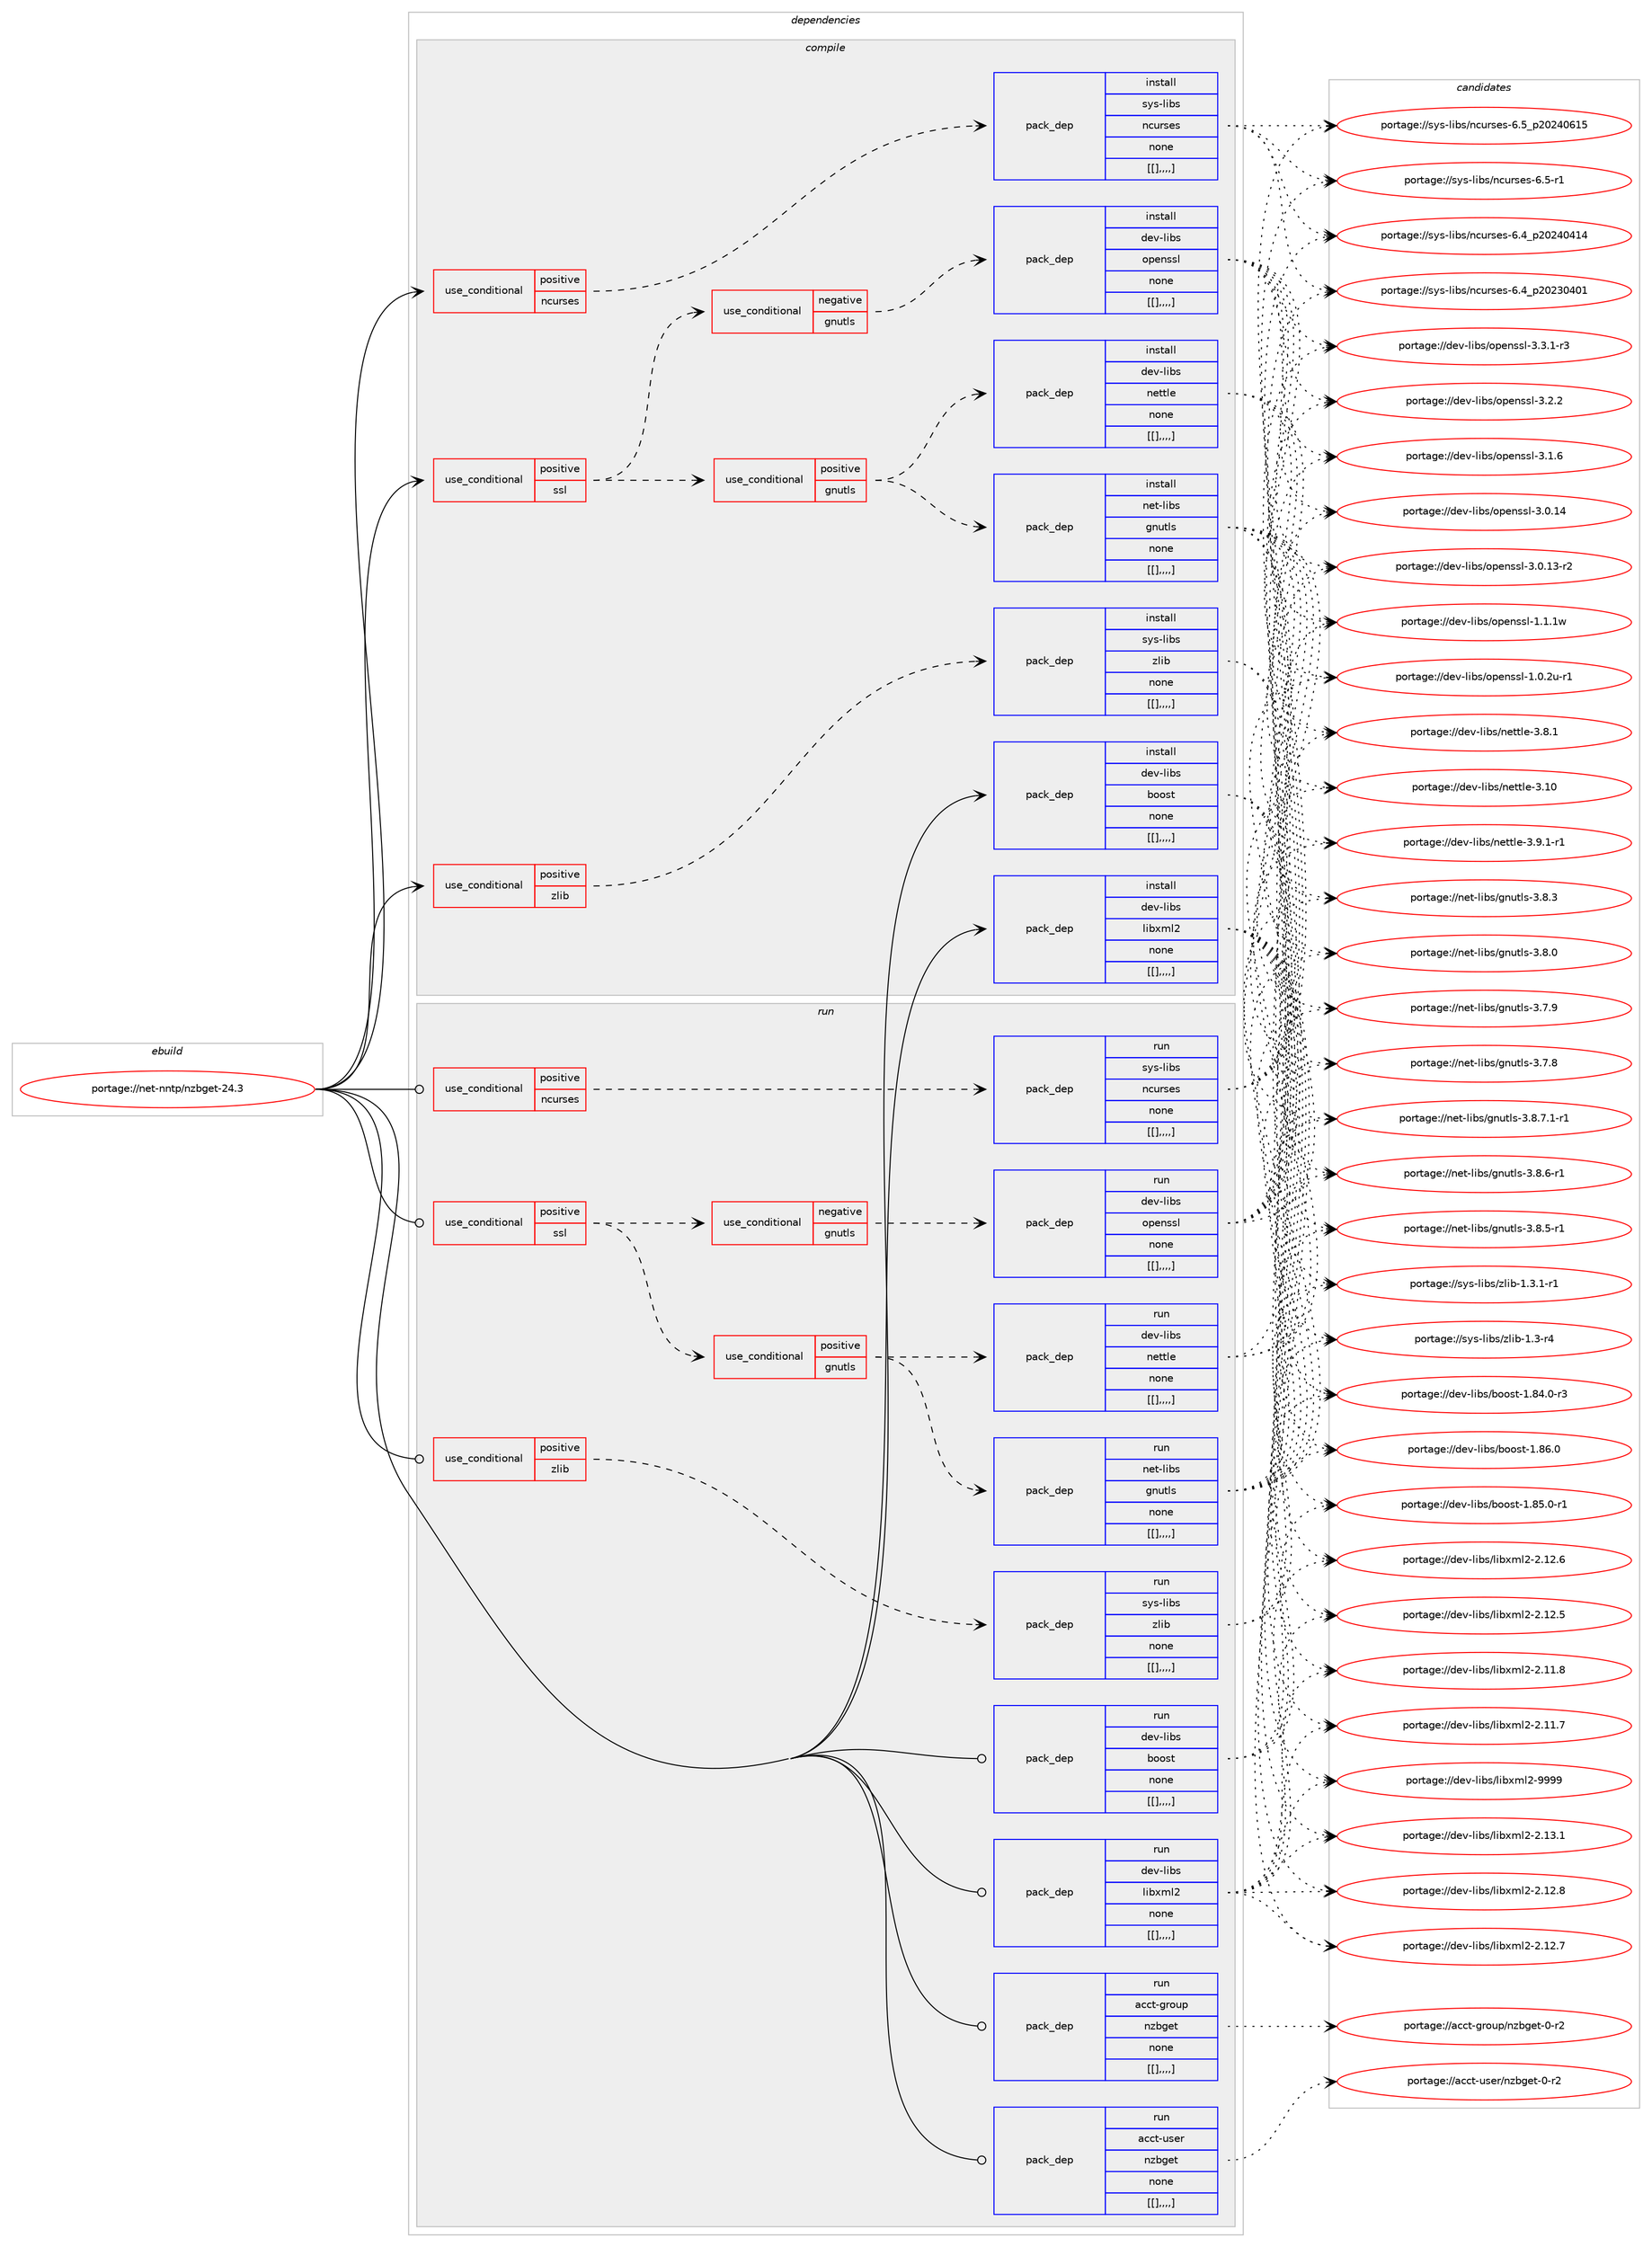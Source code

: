 digraph prolog {

# *************
# Graph options
# *************

newrank=true;
concentrate=true;
compound=true;
graph [rankdir=LR,fontname=Helvetica,fontsize=10,ranksep=1.5];#, ranksep=2.5, nodesep=0.2];
edge  [arrowhead=vee];
node  [fontname=Helvetica,fontsize=10];

# **********
# The ebuild
# **********

subgraph cluster_leftcol {
color=gray;
label=<<i>ebuild</i>>;
id [label="portage://net-nntp/nzbget-24.3", color=red, width=4, href="../net-nntp/nzbget-24.3.svg"];
}

# ****************
# The dependencies
# ****************

subgraph cluster_midcol {
color=gray;
label=<<i>dependencies</i>>;
subgraph cluster_compile {
fillcolor="#eeeeee";
style=filled;
label=<<i>compile</i>>;
subgraph cond104048 {
dependency396256 [label=<<TABLE BORDER="0" CELLBORDER="1" CELLSPACING="0" CELLPADDING="4"><TR><TD ROWSPAN="3" CELLPADDING="10">use_conditional</TD></TR><TR><TD>positive</TD></TR><TR><TD>ncurses</TD></TR></TABLE>>, shape=none, color=red];
subgraph pack289303 {
dependency396257 [label=<<TABLE BORDER="0" CELLBORDER="1" CELLSPACING="0" CELLPADDING="4" WIDTH="220"><TR><TD ROWSPAN="6" CELLPADDING="30">pack_dep</TD></TR><TR><TD WIDTH="110">install</TD></TR><TR><TD>sys-libs</TD></TR><TR><TD>ncurses</TD></TR><TR><TD>none</TD></TR><TR><TD>[[],,,,]</TD></TR></TABLE>>, shape=none, color=blue];
}
dependency396256:e -> dependency396257:w [weight=20,style="dashed",arrowhead="vee"];
}
id:e -> dependency396256:w [weight=20,style="solid",arrowhead="vee"];
subgraph cond104049 {
dependency396258 [label=<<TABLE BORDER="0" CELLBORDER="1" CELLSPACING="0" CELLPADDING="4"><TR><TD ROWSPAN="3" CELLPADDING="10">use_conditional</TD></TR><TR><TD>positive</TD></TR><TR><TD>ssl</TD></TR></TABLE>>, shape=none, color=red];
subgraph cond104050 {
dependency396259 [label=<<TABLE BORDER="0" CELLBORDER="1" CELLSPACING="0" CELLPADDING="4"><TR><TD ROWSPAN="3" CELLPADDING="10">use_conditional</TD></TR><TR><TD>positive</TD></TR><TR><TD>gnutls</TD></TR></TABLE>>, shape=none, color=red];
subgraph pack289304 {
dependency396260 [label=<<TABLE BORDER="0" CELLBORDER="1" CELLSPACING="0" CELLPADDING="4" WIDTH="220"><TR><TD ROWSPAN="6" CELLPADDING="30">pack_dep</TD></TR><TR><TD WIDTH="110">install</TD></TR><TR><TD>net-libs</TD></TR><TR><TD>gnutls</TD></TR><TR><TD>none</TD></TR><TR><TD>[[],,,,]</TD></TR></TABLE>>, shape=none, color=blue];
}
dependency396259:e -> dependency396260:w [weight=20,style="dashed",arrowhead="vee"];
subgraph pack289305 {
dependency396261 [label=<<TABLE BORDER="0" CELLBORDER="1" CELLSPACING="0" CELLPADDING="4" WIDTH="220"><TR><TD ROWSPAN="6" CELLPADDING="30">pack_dep</TD></TR><TR><TD WIDTH="110">install</TD></TR><TR><TD>dev-libs</TD></TR><TR><TD>nettle</TD></TR><TR><TD>none</TD></TR><TR><TD>[[],,,,]</TD></TR></TABLE>>, shape=none, color=blue];
}
dependency396259:e -> dependency396261:w [weight=20,style="dashed",arrowhead="vee"];
}
dependency396258:e -> dependency396259:w [weight=20,style="dashed",arrowhead="vee"];
subgraph cond104051 {
dependency396262 [label=<<TABLE BORDER="0" CELLBORDER="1" CELLSPACING="0" CELLPADDING="4"><TR><TD ROWSPAN="3" CELLPADDING="10">use_conditional</TD></TR><TR><TD>negative</TD></TR><TR><TD>gnutls</TD></TR></TABLE>>, shape=none, color=red];
subgraph pack289306 {
dependency396263 [label=<<TABLE BORDER="0" CELLBORDER="1" CELLSPACING="0" CELLPADDING="4" WIDTH="220"><TR><TD ROWSPAN="6" CELLPADDING="30">pack_dep</TD></TR><TR><TD WIDTH="110">install</TD></TR><TR><TD>dev-libs</TD></TR><TR><TD>openssl</TD></TR><TR><TD>none</TD></TR><TR><TD>[[],,,,]</TD></TR></TABLE>>, shape=none, color=blue];
}
dependency396262:e -> dependency396263:w [weight=20,style="dashed",arrowhead="vee"];
}
dependency396258:e -> dependency396262:w [weight=20,style="dashed",arrowhead="vee"];
}
id:e -> dependency396258:w [weight=20,style="solid",arrowhead="vee"];
subgraph cond104052 {
dependency396264 [label=<<TABLE BORDER="0" CELLBORDER="1" CELLSPACING="0" CELLPADDING="4"><TR><TD ROWSPAN="3" CELLPADDING="10">use_conditional</TD></TR><TR><TD>positive</TD></TR><TR><TD>zlib</TD></TR></TABLE>>, shape=none, color=red];
subgraph pack289307 {
dependency396265 [label=<<TABLE BORDER="0" CELLBORDER="1" CELLSPACING="0" CELLPADDING="4" WIDTH="220"><TR><TD ROWSPAN="6" CELLPADDING="30">pack_dep</TD></TR><TR><TD WIDTH="110">install</TD></TR><TR><TD>sys-libs</TD></TR><TR><TD>zlib</TD></TR><TR><TD>none</TD></TR><TR><TD>[[],,,,]</TD></TR></TABLE>>, shape=none, color=blue];
}
dependency396264:e -> dependency396265:w [weight=20,style="dashed",arrowhead="vee"];
}
id:e -> dependency396264:w [weight=20,style="solid",arrowhead="vee"];
subgraph pack289308 {
dependency396266 [label=<<TABLE BORDER="0" CELLBORDER="1" CELLSPACING="0" CELLPADDING="4" WIDTH="220"><TR><TD ROWSPAN="6" CELLPADDING="30">pack_dep</TD></TR><TR><TD WIDTH="110">install</TD></TR><TR><TD>dev-libs</TD></TR><TR><TD>boost</TD></TR><TR><TD>none</TD></TR><TR><TD>[[],,,,]</TD></TR></TABLE>>, shape=none, color=blue];
}
id:e -> dependency396266:w [weight=20,style="solid",arrowhead="vee"];
subgraph pack289309 {
dependency396267 [label=<<TABLE BORDER="0" CELLBORDER="1" CELLSPACING="0" CELLPADDING="4" WIDTH="220"><TR><TD ROWSPAN="6" CELLPADDING="30">pack_dep</TD></TR><TR><TD WIDTH="110">install</TD></TR><TR><TD>dev-libs</TD></TR><TR><TD>libxml2</TD></TR><TR><TD>none</TD></TR><TR><TD>[[],,,,]</TD></TR></TABLE>>, shape=none, color=blue];
}
id:e -> dependency396267:w [weight=20,style="solid",arrowhead="vee"];
}
subgraph cluster_compileandrun {
fillcolor="#eeeeee";
style=filled;
label=<<i>compile and run</i>>;
}
subgraph cluster_run {
fillcolor="#eeeeee";
style=filled;
label=<<i>run</i>>;
subgraph cond104053 {
dependency396268 [label=<<TABLE BORDER="0" CELLBORDER="1" CELLSPACING="0" CELLPADDING="4"><TR><TD ROWSPAN="3" CELLPADDING="10">use_conditional</TD></TR><TR><TD>positive</TD></TR><TR><TD>ncurses</TD></TR></TABLE>>, shape=none, color=red];
subgraph pack289310 {
dependency396269 [label=<<TABLE BORDER="0" CELLBORDER="1" CELLSPACING="0" CELLPADDING="4" WIDTH="220"><TR><TD ROWSPAN="6" CELLPADDING="30">pack_dep</TD></TR><TR><TD WIDTH="110">run</TD></TR><TR><TD>sys-libs</TD></TR><TR><TD>ncurses</TD></TR><TR><TD>none</TD></TR><TR><TD>[[],,,,]</TD></TR></TABLE>>, shape=none, color=blue];
}
dependency396268:e -> dependency396269:w [weight=20,style="dashed",arrowhead="vee"];
}
id:e -> dependency396268:w [weight=20,style="solid",arrowhead="odot"];
subgraph cond104054 {
dependency396270 [label=<<TABLE BORDER="0" CELLBORDER="1" CELLSPACING="0" CELLPADDING="4"><TR><TD ROWSPAN="3" CELLPADDING="10">use_conditional</TD></TR><TR><TD>positive</TD></TR><TR><TD>ssl</TD></TR></TABLE>>, shape=none, color=red];
subgraph cond104055 {
dependency396271 [label=<<TABLE BORDER="0" CELLBORDER="1" CELLSPACING="0" CELLPADDING="4"><TR><TD ROWSPAN="3" CELLPADDING="10">use_conditional</TD></TR><TR><TD>positive</TD></TR><TR><TD>gnutls</TD></TR></TABLE>>, shape=none, color=red];
subgraph pack289311 {
dependency396272 [label=<<TABLE BORDER="0" CELLBORDER="1" CELLSPACING="0" CELLPADDING="4" WIDTH="220"><TR><TD ROWSPAN="6" CELLPADDING="30">pack_dep</TD></TR><TR><TD WIDTH="110">run</TD></TR><TR><TD>net-libs</TD></TR><TR><TD>gnutls</TD></TR><TR><TD>none</TD></TR><TR><TD>[[],,,,]</TD></TR></TABLE>>, shape=none, color=blue];
}
dependency396271:e -> dependency396272:w [weight=20,style="dashed",arrowhead="vee"];
subgraph pack289312 {
dependency396273 [label=<<TABLE BORDER="0" CELLBORDER="1" CELLSPACING="0" CELLPADDING="4" WIDTH="220"><TR><TD ROWSPAN="6" CELLPADDING="30">pack_dep</TD></TR><TR><TD WIDTH="110">run</TD></TR><TR><TD>dev-libs</TD></TR><TR><TD>nettle</TD></TR><TR><TD>none</TD></TR><TR><TD>[[],,,,]</TD></TR></TABLE>>, shape=none, color=blue];
}
dependency396271:e -> dependency396273:w [weight=20,style="dashed",arrowhead="vee"];
}
dependency396270:e -> dependency396271:w [weight=20,style="dashed",arrowhead="vee"];
subgraph cond104056 {
dependency396274 [label=<<TABLE BORDER="0" CELLBORDER="1" CELLSPACING="0" CELLPADDING="4"><TR><TD ROWSPAN="3" CELLPADDING="10">use_conditional</TD></TR><TR><TD>negative</TD></TR><TR><TD>gnutls</TD></TR></TABLE>>, shape=none, color=red];
subgraph pack289313 {
dependency396275 [label=<<TABLE BORDER="0" CELLBORDER="1" CELLSPACING="0" CELLPADDING="4" WIDTH="220"><TR><TD ROWSPAN="6" CELLPADDING="30">pack_dep</TD></TR><TR><TD WIDTH="110">run</TD></TR><TR><TD>dev-libs</TD></TR><TR><TD>openssl</TD></TR><TR><TD>none</TD></TR><TR><TD>[[],,,,]</TD></TR></TABLE>>, shape=none, color=blue];
}
dependency396274:e -> dependency396275:w [weight=20,style="dashed",arrowhead="vee"];
}
dependency396270:e -> dependency396274:w [weight=20,style="dashed",arrowhead="vee"];
}
id:e -> dependency396270:w [weight=20,style="solid",arrowhead="odot"];
subgraph cond104057 {
dependency396276 [label=<<TABLE BORDER="0" CELLBORDER="1" CELLSPACING="0" CELLPADDING="4"><TR><TD ROWSPAN="3" CELLPADDING="10">use_conditional</TD></TR><TR><TD>positive</TD></TR><TR><TD>zlib</TD></TR></TABLE>>, shape=none, color=red];
subgraph pack289314 {
dependency396277 [label=<<TABLE BORDER="0" CELLBORDER="1" CELLSPACING="0" CELLPADDING="4" WIDTH="220"><TR><TD ROWSPAN="6" CELLPADDING="30">pack_dep</TD></TR><TR><TD WIDTH="110">run</TD></TR><TR><TD>sys-libs</TD></TR><TR><TD>zlib</TD></TR><TR><TD>none</TD></TR><TR><TD>[[],,,,]</TD></TR></TABLE>>, shape=none, color=blue];
}
dependency396276:e -> dependency396277:w [weight=20,style="dashed",arrowhead="vee"];
}
id:e -> dependency396276:w [weight=20,style="solid",arrowhead="odot"];
subgraph pack289315 {
dependency396278 [label=<<TABLE BORDER="0" CELLBORDER="1" CELLSPACING="0" CELLPADDING="4" WIDTH="220"><TR><TD ROWSPAN="6" CELLPADDING="30">pack_dep</TD></TR><TR><TD WIDTH="110">run</TD></TR><TR><TD>acct-group</TD></TR><TR><TD>nzbget</TD></TR><TR><TD>none</TD></TR><TR><TD>[[],,,,]</TD></TR></TABLE>>, shape=none, color=blue];
}
id:e -> dependency396278:w [weight=20,style="solid",arrowhead="odot"];
subgraph pack289316 {
dependency396279 [label=<<TABLE BORDER="0" CELLBORDER="1" CELLSPACING="0" CELLPADDING="4" WIDTH="220"><TR><TD ROWSPAN="6" CELLPADDING="30">pack_dep</TD></TR><TR><TD WIDTH="110">run</TD></TR><TR><TD>acct-user</TD></TR><TR><TD>nzbget</TD></TR><TR><TD>none</TD></TR><TR><TD>[[],,,,]</TD></TR></TABLE>>, shape=none, color=blue];
}
id:e -> dependency396279:w [weight=20,style="solid",arrowhead="odot"];
subgraph pack289317 {
dependency396280 [label=<<TABLE BORDER="0" CELLBORDER="1" CELLSPACING="0" CELLPADDING="4" WIDTH="220"><TR><TD ROWSPAN="6" CELLPADDING="30">pack_dep</TD></TR><TR><TD WIDTH="110">run</TD></TR><TR><TD>dev-libs</TD></TR><TR><TD>boost</TD></TR><TR><TD>none</TD></TR><TR><TD>[[],,,,]</TD></TR></TABLE>>, shape=none, color=blue];
}
id:e -> dependency396280:w [weight=20,style="solid",arrowhead="odot"];
subgraph pack289318 {
dependency396281 [label=<<TABLE BORDER="0" CELLBORDER="1" CELLSPACING="0" CELLPADDING="4" WIDTH="220"><TR><TD ROWSPAN="6" CELLPADDING="30">pack_dep</TD></TR><TR><TD WIDTH="110">run</TD></TR><TR><TD>dev-libs</TD></TR><TR><TD>libxml2</TD></TR><TR><TD>none</TD></TR><TR><TD>[[],,,,]</TD></TR></TABLE>>, shape=none, color=blue];
}
id:e -> dependency396281:w [weight=20,style="solid",arrowhead="odot"];
}
}

# **************
# The candidates
# **************

subgraph cluster_choices {
rank=same;
color=gray;
label=<<i>candidates</i>>;

subgraph choice289303 {
color=black;
nodesep=1;
choice1151211154510810598115471109911711411510111545544653951125048505248544953 [label="portage://sys-libs/ncurses-6.5_p20240615", color=red, width=4,href="../sys-libs/ncurses-6.5_p20240615.svg"];
choice11512111545108105981154711099117114115101115455446534511449 [label="portage://sys-libs/ncurses-6.5-r1", color=red, width=4,href="../sys-libs/ncurses-6.5-r1.svg"];
choice1151211154510810598115471109911711411510111545544652951125048505248524952 [label="portage://sys-libs/ncurses-6.4_p20240414", color=red, width=4,href="../sys-libs/ncurses-6.4_p20240414.svg"];
choice1151211154510810598115471109911711411510111545544652951125048505148524849 [label="portage://sys-libs/ncurses-6.4_p20230401", color=red, width=4,href="../sys-libs/ncurses-6.4_p20230401.svg"];
dependency396257:e -> choice1151211154510810598115471109911711411510111545544653951125048505248544953:w [style=dotted,weight="100"];
dependency396257:e -> choice11512111545108105981154711099117114115101115455446534511449:w [style=dotted,weight="100"];
dependency396257:e -> choice1151211154510810598115471109911711411510111545544652951125048505248524952:w [style=dotted,weight="100"];
dependency396257:e -> choice1151211154510810598115471109911711411510111545544652951125048505148524849:w [style=dotted,weight="100"];
}
subgraph choice289304 {
color=black;
nodesep=1;
choice11010111645108105981154710311011711610811545514656465546494511449 [label="portage://net-libs/gnutls-3.8.7.1-r1", color=red, width=4,href="../net-libs/gnutls-3.8.7.1-r1.svg"];
choice1101011164510810598115471031101171161081154551465646544511449 [label="portage://net-libs/gnutls-3.8.6-r1", color=red, width=4,href="../net-libs/gnutls-3.8.6-r1.svg"];
choice1101011164510810598115471031101171161081154551465646534511449 [label="portage://net-libs/gnutls-3.8.5-r1", color=red, width=4,href="../net-libs/gnutls-3.8.5-r1.svg"];
choice110101116451081059811547103110117116108115455146564651 [label="portage://net-libs/gnutls-3.8.3", color=red, width=4,href="../net-libs/gnutls-3.8.3.svg"];
choice110101116451081059811547103110117116108115455146564648 [label="portage://net-libs/gnutls-3.8.0", color=red, width=4,href="../net-libs/gnutls-3.8.0.svg"];
choice110101116451081059811547103110117116108115455146554657 [label="portage://net-libs/gnutls-3.7.9", color=red, width=4,href="../net-libs/gnutls-3.7.9.svg"];
choice110101116451081059811547103110117116108115455146554656 [label="portage://net-libs/gnutls-3.7.8", color=red, width=4,href="../net-libs/gnutls-3.7.8.svg"];
dependency396260:e -> choice11010111645108105981154710311011711610811545514656465546494511449:w [style=dotted,weight="100"];
dependency396260:e -> choice1101011164510810598115471031101171161081154551465646544511449:w [style=dotted,weight="100"];
dependency396260:e -> choice1101011164510810598115471031101171161081154551465646534511449:w [style=dotted,weight="100"];
dependency396260:e -> choice110101116451081059811547103110117116108115455146564651:w [style=dotted,weight="100"];
dependency396260:e -> choice110101116451081059811547103110117116108115455146564648:w [style=dotted,weight="100"];
dependency396260:e -> choice110101116451081059811547103110117116108115455146554657:w [style=dotted,weight="100"];
dependency396260:e -> choice110101116451081059811547103110117116108115455146554656:w [style=dotted,weight="100"];
}
subgraph choice289305 {
color=black;
nodesep=1;
choice1001011184510810598115471101011161161081014551464948 [label="portage://dev-libs/nettle-3.10", color=red, width=4,href="../dev-libs/nettle-3.10.svg"];
choice1001011184510810598115471101011161161081014551465746494511449 [label="portage://dev-libs/nettle-3.9.1-r1", color=red, width=4,href="../dev-libs/nettle-3.9.1-r1.svg"];
choice100101118451081059811547110101116116108101455146564649 [label="portage://dev-libs/nettle-3.8.1", color=red, width=4,href="../dev-libs/nettle-3.8.1.svg"];
dependency396261:e -> choice1001011184510810598115471101011161161081014551464948:w [style=dotted,weight="100"];
dependency396261:e -> choice1001011184510810598115471101011161161081014551465746494511449:w [style=dotted,weight="100"];
dependency396261:e -> choice100101118451081059811547110101116116108101455146564649:w [style=dotted,weight="100"];
}
subgraph choice289306 {
color=black;
nodesep=1;
choice1001011184510810598115471111121011101151151084551465146494511451 [label="portage://dev-libs/openssl-3.3.1-r3", color=red, width=4,href="../dev-libs/openssl-3.3.1-r3.svg"];
choice100101118451081059811547111112101110115115108455146504650 [label="portage://dev-libs/openssl-3.2.2", color=red, width=4,href="../dev-libs/openssl-3.2.2.svg"];
choice100101118451081059811547111112101110115115108455146494654 [label="portage://dev-libs/openssl-3.1.6", color=red, width=4,href="../dev-libs/openssl-3.1.6.svg"];
choice10010111845108105981154711111210111011511510845514648464952 [label="portage://dev-libs/openssl-3.0.14", color=red, width=4,href="../dev-libs/openssl-3.0.14.svg"];
choice100101118451081059811547111112101110115115108455146484649514511450 [label="portage://dev-libs/openssl-3.0.13-r2", color=red, width=4,href="../dev-libs/openssl-3.0.13-r2.svg"];
choice100101118451081059811547111112101110115115108454946494649119 [label="portage://dev-libs/openssl-1.1.1w", color=red, width=4,href="../dev-libs/openssl-1.1.1w.svg"];
choice1001011184510810598115471111121011101151151084549464846501174511449 [label="portage://dev-libs/openssl-1.0.2u-r1", color=red, width=4,href="../dev-libs/openssl-1.0.2u-r1.svg"];
dependency396263:e -> choice1001011184510810598115471111121011101151151084551465146494511451:w [style=dotted,weight="100"];
dependency396263:e -> choice100101118451081059811547111112101110115115108455146504650:w [style=dotted,weight="100"];
dependency396263:e -> choice100101118451081059811547111112101110115115108455146494654:w [style=dotted,weight="100"];
dependency396263:e -> choice10010111845108105981154711111210111011511510845514648464952:w [style=dotted,weight="100"];
dependency396263:e -> choice100101118451081059811547111112101110115115108455146484649514511450:w [style=dotted,weight="100"];
dependency396263:e -> choice100101118451081059811547111112101110115115108454946494649119:w [style=dotted,weight="100"];
dependency396263:e -> choice1001011184510810598115471111121011101151151084549464846501174511449:w [style=dotted,weight="100"];
}
subgraph choice289307 {
color=black;
nodesep=1;
choice115121115451081059811547122108105984549465146494511449 [label="portage://sys-libs/zlib-1.3.1-r1", color=red, width=4,href="../sys-libs/zlib-1.3.1-r1.svg"];
choice11512111545108105981154712210810598454946514511452 [label="portage://sys-libs/zlib-1.3-r4", color=red, width=4,href="../sys-libs/zlib-1.3-r4.svg"];
dependency396265:e -> choice115121115451081059811547122108105984549465146494511449:w [style=dotted,weight="100"];
dependency396265:e -> choice11512111545108105981154712210810598454946514511452:w [style=dotted,weight="100"];
}
subgraph choice289308 {
color=black;
nodesep=1;
choice1001011184510810598115479811111111511645494656544648 [label="portage://dev-libs/boost-1.86.0", color=red, width=4,href="../dev-libs/boost-1.86.0.svg"];
choice10010111845108105981154798111111115116454946565346484511449 [label="portage://dev-libs/boost-1.85.0-r1", color=red, width=4,href="../dev-libs/boost-1.85.0-r1.svg"];
choice10010111845108105981154798111111115116454946565246484511451 [label="portage://dev-libs/boost-1.84.0-r3", color=red, width=4,href="../dev-libs/boost-1.84.0-r3.svg"];
dependency396266:e -> choice1001011184510810598115479811111111511645494656544648:w [style=dotted,weight="100"];
dependency396266:e -> choice10010111845108105981154798111111115116454946565346484511449:w [style=dotted,weight="100"];
dependency396266:e -> choice10010111845108105981154798111111115116454946565246484511451:w [style=dotted,weight="100"];
}
subgraph choice289309 {
color=black;
nodesep=1;
choice10010111845108105981154710810598120109108504557575757 [label="portage://dev-libs/libxml2-9999", color=red, width=4,href="../dev-libs/libxml2-9999.svg"];
choice100101118451081059811547108105981201091085045504649514649 [label="portage://dev-libs/libxml2-2.13.1", color=red, width=4,href="../dev-libs/libxml2-2.13.1.svg"];
choice100101118451081059811547108105981201091085045504649504656 [label="portage://dev-libs/libxml2-2.12.8", color=red, width=4,href="../dev-libs/libxml2-2.12.8.svg"];
choice100101118451081059811547108105981201091085045504649504655 [label="portage://dev-libs/libxml2-2.12.7", color=red, width=4,href="../dev-libs/libxml2-2.12.7.svg"];
choice100101118451081059811547108105981201091085045504649504654 [label="portage://dev-libs/libxml2-2.12.6", color=red, width=4,href="../dev-libs/libxml2-2.12.6.svg"];
choice100101118451081059811547108105981201091085045504649504653 [label="portage://dev-libs/libxml2-2.12.5", color=red, width=4,href="../dev-libs/libxml2-2.12.5.svg"];
choice100101118451081059811547108105981201091085045504649494656 [label="portage://dev-libs/libxml2-2.11.8", color=red, width=4,href="../dev-libs/libxml2-2.11.8.svg"];
choice100101118451081059811547108105981201091085045504649494655 [label="portage://dev-libs/libxml2-2.11.7", color=red, width=4,href="../dev-libs/libxml2-2.11.7.svg"];
dependency396267:e -> choice10010111845108105981154710810598120109108504557575757:w [style=dotted,weight="100"];
dependency396267:e -> choice100101118451081059811547108105981201091085045504649514649:w [style=dotted,weight="100"];
dependency396267:e -> choice100101118451081059811547108105981201091085045504649504656:w [style=dotted,weight="100"];
dependency396267:e -> choice100101118451081059811547108105981201091085045504649504655:w [style=dotted,weight="100"];
dependency396267:e -> choice100101118451081059811547108105981201091085045504649504654:w [style=dotted,weight="100"];
dependency396267:e -> choice100101118451081059811547108105981201091085045504649504653:w [style=dotted,weight="100"];
dependency396267:e -> choice100101118451081059811547108105981201091085045504649494656:w [style=dotted,weight="100"];
dependency396267:e -> choice100101118451081059811547108105981201091085045504649494655:w [style=dotted,weight="100"];
}
subgraph choice289310 {
color=black;
nodesep=1;
choice1151211154510810598115471109911711411510111545544653951125048505248544953 [label="portage://sys-libs/ncurses-6.5_p20240615", color=red, width=4,href="../sys-libs/ncurses-6.5_p20240615.svg"];
choice11512111545108105981154711099117114115101115455446534511449 [label="portage://sys-libs/ncurses-6.5-r1", color=red, width=4,href="../sys-libs/ncurses-6.5-r1.svg"];
choice1151211154510810598115471109911711411510111545544652951125048505248524952 [label="portage://sys-libs/ncurses-6.4_p20240414", color=red, width=4,href="../sys-libs/ncurses-6.4_p20240414.svg"];
choice1151211154510810598115471109911711411510111545544652951125048505148524849 [label="portage://sys-libs/ncurses-6.4_p20230401", color=red, width=4,href="../sys-libs/ncurses-6.4_p20230401.svg"];
dependency396269:e -> choice1151211154510810598115471109911711411510111545544653951125048505248544953:w [style=dotted,weight="100"];
dependency396269:e -> choice11512111545108105981154711099117114115101115455446534511449:w [style=dotted,weight="100"];
dependency396269:e -> choice1151211154510810598115471109911711411510111545544652951125048505248524952:w [style=dotted,weight="100"];
dependency396269:e -> choice1151211154510810598115471109911711411510111545544652951125048505148524849:w [style=dotted,weight="100"];
}
subgraph choice289311 {
color=black;
nodesep=1;
choice11010111645108105981154710311011711610811545514656465546494511449 [label="portage://net-libs/gnutls-3.8.7.1-r1", color=red, width=4,href="../net-libs/gnutls-3.8.7.1-r1.svg"];
choice1101011164510810598115471031101171161081154551465646544511449 [label="portage://net-libs/gnutls-3.8.6-r1", color=red, width=4,href="../net-libs/gnutls-3.8.6-r1.svg"];
choice1101011164510810598115471031101171161081154551465646534511449 [label="portage://net-libs/gnutls-3.8.5-r1", color=red, width=4,href="../net-libs/gnutls-3.8.5-r1.svg"];
choice110101116451081059811547103110117116108115455146564651 [label="portage://net-libs/gnutls-3.8.3", color=red, width=4,href="../net-libs/gnutls-3.8.3.svg"];
choice110101116451081059811547103110117116108115455146564648 [label="portage://net-libs/gnutls-3.8.0", color=red, width=4,href="../net-libs/gnutls-3.8.0.svg"];
choice110101116451081059811547103110117116108115455146554657 [label="portage://net-libs/gnutls-3.7.9", color=red, width=4,href="../net-libs/gnutls-3.7.9.svg"];
choice110101116451081059811547103110117116108115455146554656 [label="portage://net-libs/gnutls-3.7.8", color=red, width=4,href="../net-libs/gnutls-3.7.8.svg"];
dependency396272:e -> choice11010111645108105981154710311011711610811545514656465546494511449:w [style=dotted,weight="100"];
dependency396272:e -> choice1101011164510810598115471031101171161081154551465646544511449:w [style=dotted,weight="100"];
dependency396272:e -> choice1101011164510810598115471031101171161081154551465646534511449:w [style=dotted,weight="100"];
dependency396272:e -> choice110101116451081059811547103110117116108115455146564651:w [style=dotted,weight="100"];
dependency396272:e -> choice110101116451081059811547103110117116108115455146564648:w [style=dotted,weight="100"];
dependency396272:e -> choice110101116451081059811547103110117116108115455146554657:w [style=dotted,weight="100"];
dependency396272:e -> choice110101116451081059811547103110117116108115455146554656:w [style=dotted,weight="100"];
}
subgraph choice289312 {
color=black;
nodesep=1;
choice1001011184510810598115471101011161161081014551464948 [label="portage://dev-libs/nettle-3.10", color=red, width=4,href="../dev-libs/nettle-3.10.svg"];
choice1001011184510810598115471101011161161081014551465746494511449 [label="portage://dev-libs/nettle-3.9.1-r1", color=red, width=4,href="../dev-libs/nettle-3.9.1-r1.svg"];
choice100101118451081059811547110101116116108101455146564649 [label="portage://dev-libs/nettle-3.8.1", color=red, width=4,href="../dev-libs/nettle-3.8.1.svg"];
dependency396273:e -> choice1001011184510810598115471101011161161081014551464948:w [style=dotted,weight="100"];
dependency396273:e -> choice1001011184510810598115471101011161161081014551465746494511449:w [style=dotted,weight="100"];
dependency396273:e -> choice100101118451081059811547110101116116108101455146564649:w [style=dotted,weight="100"];
}
subgraph choice289313 {
color=black;
nodesep=1;
choice1001011184510810598115471111121011101151151084551465146494511451 [label="portage://dev-libs/openssl-3.3.1-r3", color=red, width=4,href="../dev-libs/openssl-3.3.1-r3.svg"];
choice100101118451081059811547111112101110115115108455146504650 [label="portage://dev-libs/openssl-3.2.2", color=red, width=4,href="../dev-libs/openssl-3.2.2.svg"];
choice100101118451081059811547111112101110115115108455146494654 [label="portage://dev-libs/openssl-3.1.6", color=red, width=4,href="../dev-libs/openssl-3.1.6.svg"];
choice10010111845108105981154711111210111011511510845514648464952 [label="portage://dev-libs/openssl-3.0.14", color=red, width=4,href="../dev-libs/openssl-3.0.14.svg"];
choice100101118451081059811547111112101110115115108455146484649514511450 [label="portage://dev-libs/openssl-3.0.13-r2", color=red, width=4,href="../dev-libs/openssl-3.0.13-r2.svg"];
choice100101118451081059811547111112101110115115108454946494649119 [label="portage://dev-libs/openssl-1.1.1w", color=red, width=4,href="../dev-libs/openssl-1.1.1w.svg"];
choice1001011184510810598115471111121011101151151084549464846501174511449 [label="portage://dev-libs/openssl-1.0.2u-r1", color=red, width=4,href="../dev-libs/openssl-1.0.2u-r1.svg"];
dependency396275:e -> choice1001011184510810598115471111121011101151151084551465146494511451:w [style=dotted,weight="100"];
dependency396275:e -> choice100101118451081059811547111112101110115115108455146504650:w [style=dotted,weight="100"];
dependency396275:e -> choice100101118451081059811547111112101110115115108455146494654:w [style=dotted,weight="100"];
dependency396275:e -> choice10010111845108105981154711111210111011511510845514648464952:w [style=dotted,weight="100"];
dependency396275:e -> choice100101118451081059811547111112101110115115108455146484649514511450:w [style=dotted,weight="100"];
dependency396275:e -> choice100101118451081059811547111112101110115115108454946494649119:w [style=dotted,weight="100"];
dependency396275:e -> choice1001011184510810598115471111121011101151151084549464846501174511449:w [style=dotted,weight="100"];
}
subgraph choice289314 {
color=black;
nodesep=1;
choice115121115451081059811547122108105984549465146494511449 [label="portage://sys-libs/zlib-1.3.1-r1", color=red, width=4,href="../sys-libs/zlib-1.3.1-r1.svg"];
choice11512111545108105981154712210810598454946514511452 [label="portage://sys-libs/zlib-1.3-r4", color=red, width=4,href="../sys-libs/zlib-1.3-r4.svg"];
dependency396277:e -> choice115121115451081059811547122108105984549465146494511449:w [style=dotted,weight="100"];
dependency396277:e -> choice11512111545108105981154712210810598454946514511452:w [style=dotted,weight="100"];
}
subgraph choice289315 {
color=black;
nodesep=1;
choice97999911645103114111117112471101229810310111645484511450 [label="portage://acct-group/nzbget-0-r2", color=red, width=4,href="../acct-group/nzbget-0-r2.svg"];
dependency396278:e -> choice97999911645103114111117112471101229810310111645484511450:w [style=dotted,weight="100"];
}
subgraph choice289316 {
color=black;
nodesep=1;
choice97999911645117115101114471101229810310111645484511450 [label="portage://acct-user/nzbget-0-r2", color=red, width=4,href="../acct-user/nzbget-0-r2.svg"];
dependency396279:e -> choice97999911645117115101114471101229810310111645484511450:w [style=dotted,weight="100"];
}
subgraph choice289317 {
color=black;
nodesep=1;
choice1001011184510810598115479811111111511645494656544648 [label="portage://dev-libs/boost-1.86.0", color=red, width=4,href="../dev-libs/boost-1.86.0.svg"];
choice10010111845108105981154798111111115116454946565346484511449 [label="portage://dev-libs/boost-1.85.0-r1", color=red, width=4,href="../dev-libs/boost-1.85.0-r1.svg"];
choice10010111845108105981154798111111115116454946565246484511451 [label="portage://dev-libs/boost-1.84.0-r3", color=red, width=4,href="../dev-libs/boost-1.84.0-r3.svg"];
dependency396280:e -> choice1001011184510810598115479811111111511645494656544648:w [style=dotted,weight="100"];
dependency396280:e -> choice10010111845108105981154798111111115116454946565346484511449:w [style=dotted,weight="100"];
dependency396280:e -> choice10010111845108105981154798111111115116454946565246484511451:w [style=dotted,weight="100"];
}
subgraph choice289318 {
color=black;
nodesep=1;
choice10010111845108105981154710810598120109108504557575757 [label="portage://dev-libs/libxml2-9999", color=red, width=4,href="../dev-libs/libxml2-9999.svg"];
choice100101118451081059811547108105981201091085045504649514649 [label="portage://dev-libs/libxml2-2.13.1", color=red, width=4,href="../dev-libs/libxml2-2.13.1.svg"];
choice100101118451081059811547108105981201091085045504649504656 [label="portage://dev-libs/libxml2-2.12.8", color=red, width=4,href="../dev-libs/libxml2-2.12.8.svg"];
choice100101118451081059811547108105981201091085045504649504655 [label="portage://dev-libs/libxml2-2.12.7", color=red, width=4,href="../dev-libs/libxml2-2.12.7.svg"];
choice100101118451081059811547108105981201091085045504649504654 [label="portage://dev-libs/libxml2-2.12.6", color=red, width=4,href="../dev-libs/libxml2-2.12.6.svg"];
choice100101118451081059811547108105981201091085045504649504653 [label="portage://dev-libs/libxml2-2.12.5", color=red, width=4,href="../dev-libs/libxml2-2.12.5.svg"];
choice100101118451081059811547108105981201091085045504649494656 [label="portage://dev-libs/libxml2-2.11.8", color=red, width=4,href="../dev-libs/libxml2-2.11.8.svg"];
choice100101118451081059811547108105981201091085045504649494655 [label="portage://dev-libs/libxml2-2.11.7", color=red, width=4,href="../dev-libs/libxml2-2.11.7.svg"];
dependency396281:e -> choice10010111845108105981154710810598120109108504557575757:w [style=dotted,weight="100"];
dependency396281:e -> choice100101118451081059811547108105981201091085045504649514649:w [style=dotted,weight="100"];
dependency396281:e -> choice100101118451081059811547108105981201091085045504649504656:w [style=dotted,weight="100"];
dependency396281:e -> choice100101118451081059811547108105981201091085045504649504655:w [style=dotted,weight="100"];
dependency396281:e -> choice100101118451081059811547108105981201091085045504649504654:w [style=dotted,weight="100"];
dependency396281:e -> choice100101118451081059811547108105981201091085045504649504653:w [style=dotted,weight="100"];
dependency396281:e -> choice100101118451081059811547108105981201091085045504649494656:w [style=dotted,weight="100"];
dependency396281:e -> choice100101118451081059811547108105981201091085045504649494655:w [style=dotted,weight="100"];
}
}

}
